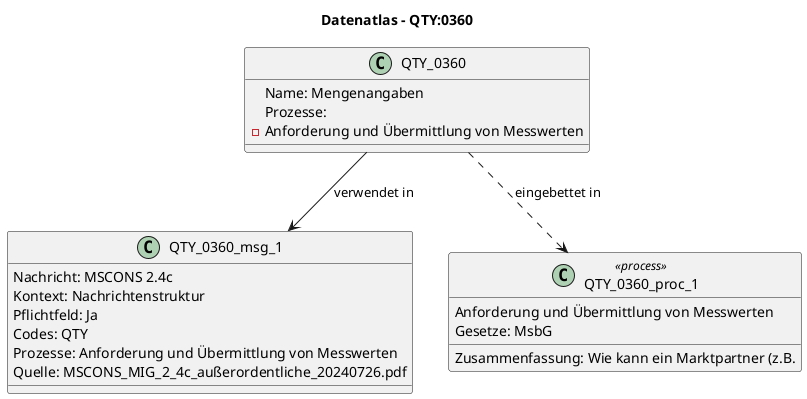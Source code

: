 @startuml
title Datenatlas – QTY:0360
class QTY_0360 {
  Name: Mengenangaben
  Prozesse:
    - Anforderung und Übermittlung von Messwerten
}
class QTY_0360_msg_1 {
  Nachricht: MSCONS 2.4c
  Kontext: Nachrichtenstruktur
  Pflichtfeld: Ja
  Codes: QTY
  Prozesse: Anforderung und Übermittlung von Messwerten
  Quelle: MSCONS_MIG_2_4c_außerordentliche_20240726.pdf
}
QTY_0360 --> QTY_0360_msg_1 : verwendet in
class QTY_0360_proc_1 <<process>> {
  Anforderung und Übermittlung von Messwerten
  Gesetze: MsbG
  Zusammenfassung: Wie kann ein Marktpartner (z.B.
}
QTY_0360 ..> QTY_0360_proc_1 : eingebettet in
@enduml